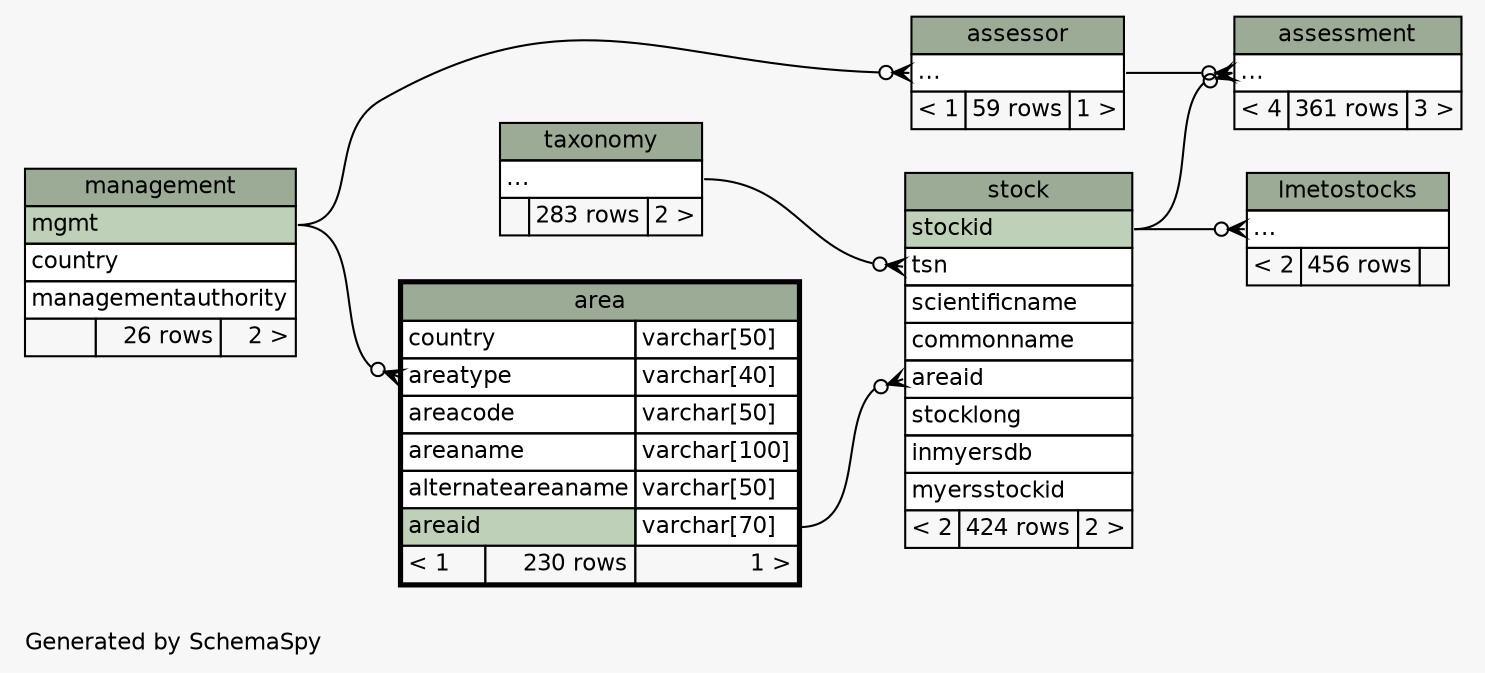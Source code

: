 // dot 2.28.0 on Mac OS X 10.6.8
// SchemaSpy rev 590
digraph "twoDegreesRelationshipsDiagram" {
  graph [
    rankdir="RL"
    bgcolor="#f7f7f7"
    label="\nGenerated by SchemaSpy"
    labeljust="l"
    nodesep="0.18"
    ranksep="0.46"
    fontname="Helvetica"
    fontsize="11"
  ];
  node [
    fontname="Helvetica"
    fontsize="11"
    shape="plaintext"
  ];
  edge [
    arrowsize="0.8"
  ];
  "area":"areatype":w -> "management":"mgmt":e [arrowhead=none dir=back arrowtail=crowodot];
  "assessment":"elipses":w -> "assessor":"elipses":e [arrowhead=none dir=back arrowtail=crowodot];
  "assessment":"elipses":w -> "stock":"stockid":e [arrowhead=none dir=back arrowtail=crowodot];
  "assessor":"elipses":w -> "management":"mgmt":e [arrowhead=none dir=back arrowtail=crowodot];
  "lmetostocks":"elipses":w -> "stock":"stockid":e [arrowhead=none dir=back arrowtail=crowodot];
  "stock":"areaid":w -> "area":"areaid.type":e [arrowhead=none dir=back arrowtail=crowodot];
  "stock":"tsn":w -> "taxonomy":"elipses":e [arrowhead=none dir=back arrowtail=crowodot];
  "area" [
    label=<
    <TABLE BORDER="2" CELLBORDER="1" CELLSPACING="0" BGCOLOR="#ffffff">
      <TR><TD COLSPAN="3" BGCOLOR="#9bab96" ALIGN="CENTER">area</TD></TR>
      <TR><TD PORT="country" COLSPAN="2" ALIGN="LEFT">country</TD><TD PORT="country.type" ALIGN="LEFT">varchar[50]</TD></TR>
      <TR><TD PORT="areatype" COLSPAN="2" ALIGN="LEFT">areatype</TD><TD PORT="areatype.type" ALIGN="LEFT">varchar[40]</TD></TR>
      <TR><TD PORT="areacode" COLSPAN="2" ALIGN="LEFT">areacode</TD><TD PORT="areacode.type" ALIGN="LEFT">varchar[50]</TD></TR>
      <TR><TD PORT="areaname" COLSPAN="2" ALIGN="LEFT">areaname</TD><TD PORT="areaname.type" ALIGN="LEFT">varchar[100]</TD></TR>
      <TR><TD PORT="alternateareaname" COLSPAN="2" ALIGN="LEFT">alternateareaname</TD><TD PORT="alternateareaname.type" ALIGN="LEFT">varchar[50]</TD></TR>
      <TR><TD PORT="areaid" COLSPAN="2" BGCOLOR="#bed1b8" ALIGN="LEFT">areaid</TD><TD PORT="areaid.type" ALIGN="LEFT">varchar[70]</TD></TR>
      <TR><TD ALIGN="LEFT" BGCOLOR="#f7f7f7">&lt; 1</TD><TD ALIGN="RIGHT" BGCOLOR="#f7f7f7">230 rows</TD><TD ALIGN="RIGHT" BGCOLOR="#f7f7f7">1 &gt;</TD></TR>
    </TABLE>>
    URL="area.html"
    tooltip="area"
  ];
  "assessment" [
    label=<
    <TABLE BORDER="0" CELLBORDER="1" CELLSPACING="0" BGCOLOR="#ffffff">
      <TR><TD COLSPAN="3" BGCOLOR="#9bab96" ALIGN="CENTER">assessment</TD></TR>
      <TR><TD PORT="elipses" COLSPAN="3" ALIGN="LEFT">...</TD></TR>
      <TR><TD ALIGN="LEFT" BGCOLOR="#f7f7f7">&lt; 4</TD><TD ALIGN="RIGHT" BGCOLOR="#f7f7f7">361 rows</TD><TD ALIGN="RIGHT" BGCOLOR="#f7f7f7">3 &gt;</TD></TR>
    </TABLE>>
    URL="assessment.html"
    tooltip="assessment"
  ];
  "assessor" [
    label=<
    <TABLE BORDER="0" CELLBORDER="1" CELLSPACING="0" BGCOLOR="#ffffff">
      <TR><TD COLSPAN="3" BGCOLOR="#9bab96" ALIGN="CENTER">assessor</TD></TR>
      <TR><TD PORT="elipses" COLSPAN="3" ALIGN="LEFT">...</TD></TR>
      <TR><TD ALIGN="LEFT" BGCOLOR="#f7f7f7">&lt; 1</TD><TD ALIGN="RIGHT" BGCOLOR="#f7f7f7">59 rows</TD><TD ALIGN="RIGHT" BGCOLOR="#f7f7f7">1 &gt;</TD></TR>
    </TABLE>>
    URL="assessor.html"
    tooltip="assessor"
  ];
  "lmetostocks" [
    label=<
    <TABLE BORDER="0" CELLBORDER="1" CELLSPACING="0" BGCOLOR="#ffffff">
      <TR><TD COLSPAN="3" BGCOLOR="#9bab96" ALIGN="CENTER">lmetostocks</TD></TR>
      <TR><TD PORT="elipses" COLSPAN="3" ALIGN="LEFT">...</TD></TR>
      <TR><TD ALIGN="LEFT" BGCOLOR="#f7f7f7">&lt; 2</TD><TD ALIGN="RIGHT" BGCOLOR="#f7f7f7">456 rows</TD><TD ALIGN="RIGHT" BGCOLOR="#f7f7f7">  </TD></TR>
    </TABLE>>
    URL="lmetostocks.html"
    tooltip="lmetostocks"
  ];
  "management" [
    label=<
    <TABLE BORDER="0" CELLBORDER="1" CELLSPACING="0" BGCOLOR="#ffffff">
      <TR><TD COLSPAN="3" BGCOLOR="#9bab96" ALIGN="CENTER">management</TD></TR>
      <TR><TD PORT="mgmt" COLSPAN="3" BGCOLOR="#bed1b8" ALIGN="LEFT">mgmt</TD></TR>
      <TR><TD PORT="country" COLSPAN="3" ALIGN="LEFT">country</TD></TR>
      <TR><TD PORT="managementauthority" COLSPAN="3" ALIGN="LEFT">managementauthority</TD></TR>
      <TR><TD ALIGN="LEFT" BGCOLOR="#f7f7f7">  </TD><TD ALIGN="RIGHT" BGCOLOR="#f7f7f7">26 rows</TD><TD ALIGN="RIGHT" BGCOLOR="#f7f7f7">2 &gt;</TD></TR>
    </TABLE>>
    URL="management.html"
    tooltip="management"
  ];
  "stock" [
    label=<
    <TABLE BORDER="0" CELLBORDER="1" CELLSPACING="0" BGCOLOR="#ffffff">
      <TR><TD COLSPAN="3" BGCOLOR="#9bab96" ALIGN="CENTER">stock</TD></TR>
      <TR><TD PORT="stockid" COLSPAN="3" BGCOLOR="#bed1b8" ALIGN="LEFT">stockid</TD></TR>
      <TR><TD PORT="tsn" COLSPAN="3" ALIGN="LEFT">tsn</TD></TR>
      <TR><TD PORT="scientificname" COLSPAN="3" ALIGN="LEFT">scientificname</TD></TR>
      <TR><TD PORT="commonname" COLSPAN="3" ALIGN="LEFT">commonname</TD></TR>
      <TR><TD PORT="areaid" COLSPAN="3" ALIGN="LEFT">areaid</TD></TR>
      <TR><TD PORT="stocklong" COLSPAN="3" ALIGN="LEFT">stocklong</TD></TR>
      <TR><TD PORT="inmyersdb" COLSPAN="3" ALIGN="LEFT">inmyersdb</TD></TR>
      <TR><TD PORT="myersstockid" COLSPAN="3" ALIGN="LEFT">myersstockid</TD></TR>
      <TR><TD ALIGN="LEFT" BGCOLOR="#f7f7f7">&lt; 2</TD><TD ALIGN="RIGHT" BGCOLOR="#f7f7f7">424 rows</TD><TD ALIGN="RIGHT" BGCOLOR="#f7f7f7">2 &gt;</TD></TR>
    </TABLE>>
    URL="stock.html"
    tooltip="stock"
  ];
  "taxonomy" [
    label=<
    <TABLE BORDER="0" CELLBORDER="1" CELLSPACING="0" BGCOLOR="#ffffff">
      <TR><TD COLSPAN="3" BGCOLOR="#9bab96" ALIGN="CENTER">taxonomy</TD></TR>
      <TR><TD PORT="elipses" COLSPAN="3" ALIGN="LEFT">...</TD></TR>
      <TR><TD ALIGN="LEFT" BGCOLOR="#f7f7f7">  </TD><TD ALIGN="RIGHT" BGCOLOR="#f7f7f7">283 rows</TD><TD ALIGN="RIGHT" BGCOLOR="#f7f7f7">2 &gt;</TD></TR>
    </TABLE>>
    URL="taxonomy.html"
    tooltip="taxonomy"
  ];
}
